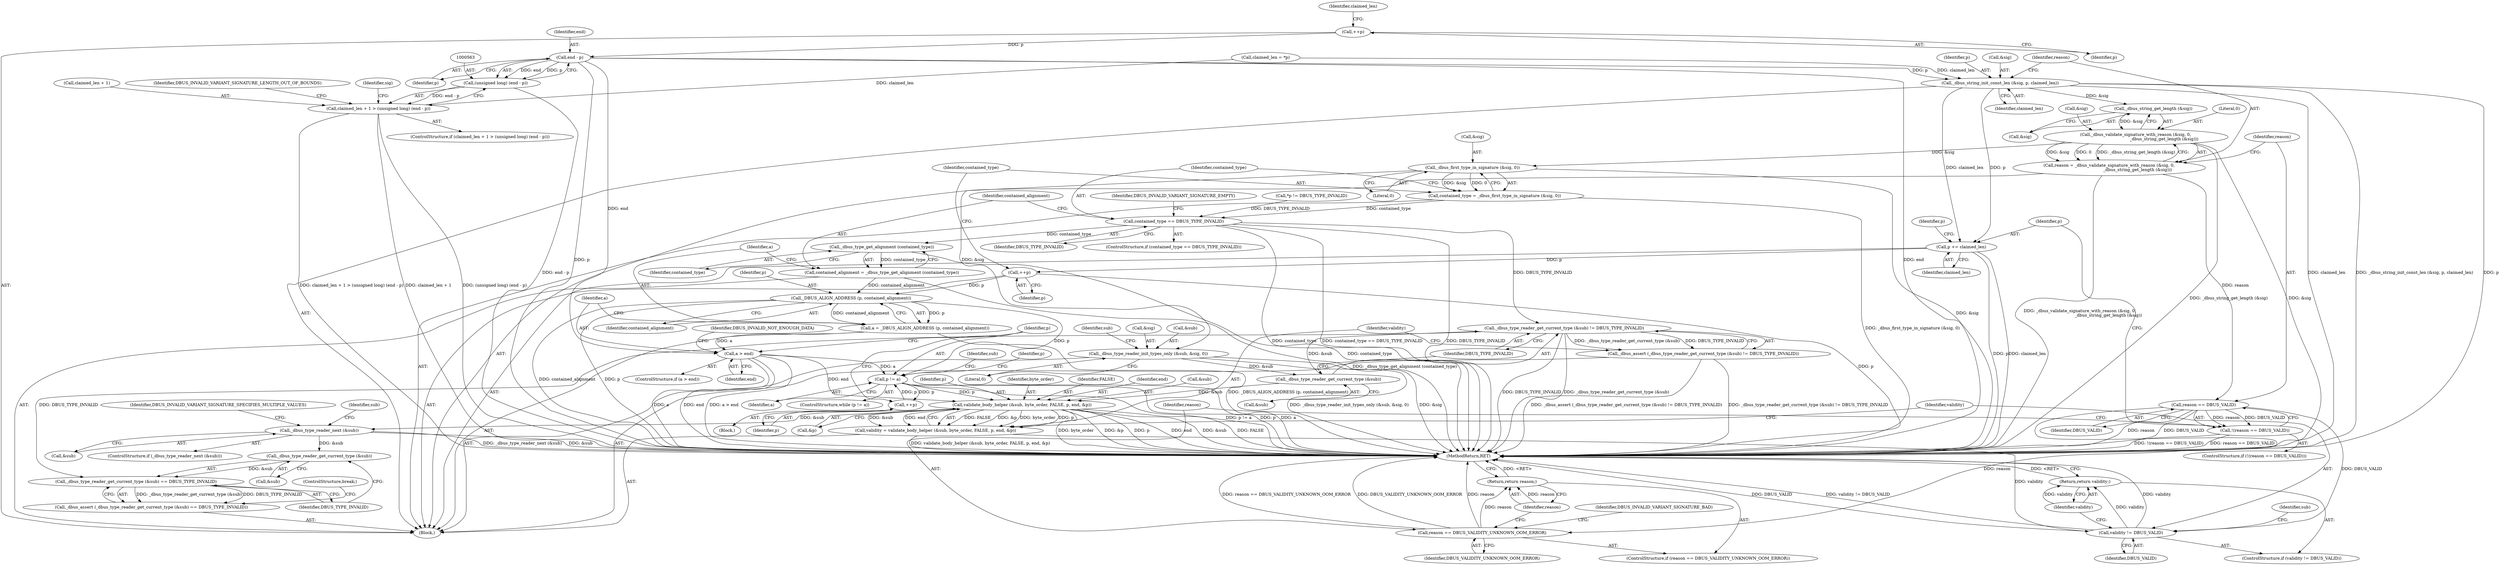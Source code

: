 digraph "0_dbus_7d65a3a6ed8815e34a99c680ac3869fde49dbbd4@pointer" {
"1000564" [label="(Call,end - p)"];
"1000555" [label="(Call,++p)"];
"1000562" [label="(Call,(unsigned long) (end - p))"];
"1000558" [label="(Call,claimed_len + 1 > (unsigned long) (end - p))"];
"1000569" [label="(Call,_dbus_string_init_const_len (&sig, p, claimed_len))"];
"1000580" [label="(Call,_dbus_string_get_length (&sig))"];
"1000576" [label="(Call,_dbus_validate_signature_with_reason (&sig, 0,\n                                           _dbus_string_get_length (&sig)))"];
"1000574" [label="(Call,reason = _dbus_validate_signature_with_reason (&sig, 0,\n                                           _dbus_string_get_length (&sig)))"];
"1000585" [label="(Call,reason == DBUS_VALID)"];
"1000584" [label="(Call,!(reason == DBUS_VALID))"];
"1000590" [label="(Call,reason == DBUS_VALIDITY_UNKNOWN_OOM_ERROR)"];
"1000593" [label="(Return,return reason;)"];
"1000675" [label="(Call,validity != DBUS_VALID)"];
"1000678" [label="(Return,return validity;)"];
"1000612" [label="(Call,_dbus_first_type_in_signature (&sig, 0))"];
"1000610" [label="(Call,contained_type = _dbus_first_type_in_signature (&sig, 0))"];
"1000617" [label="(Call,contained_type == DBUS_TYPE_INVALID)"];
"1000624" [label="(Call,_dbus_type_get_alignment (contained_type))"];
"1000622" [label="(Call,contained_alignment = _dbus_type_get_alignment (contained_type))"];
"1000628" [label="(Call,_DBUS_ALIGN_ADDRESS (p, contained_alignment))"];
"1000626" [label="(Call,a = _DBUS_ALIGN_ADDRESS (p, contained_alignment))"];
"1000632" [label="(Call,a > end)"];
"1000638" [label="(Call,p != a)"];
"1000649" [label="(Call,++p)"];
"1000665" [label="(Call,validate_body_helper (&sub, byte_order, FALSE, p, end, &p))"];
"1000663" [label="(Call,validity = validate_body_helper (&sub, byte_order, FALSE, p, end, &p))"];
"1000681" [label="(Call,_dbus_type_reader_next (&sub))"];
"1000688" [label="(Call,_dbus_type_reader_get_current_type (&sub))"];
"1000687" [label="(Call,_dbus_type_reader_get_current_type (&sub) == DBUS_TYPE_INVALID)"];
"1000686" [label="(Call,_dbus_assert (_dbus_type_reader_get_current_type (&sub) == DBUS_TYPE_INVALID))"];
"1000658" [label="(Call,_dbus_type_reader_get_current_type (&sub) != DBUS_TYPE_INVALID)"];
"1000657" [label="(Call,_dbus_assert (_dbus_type_reader_get_current_type (&sub) != DBUS_TYPE_INVALID))"];
"1000651" [label="(Call,_dbus_type_reader_init_types_only (&sub, &sig, 0))"];
"1000659" [label="(Call,_dbus_type_reader_get_current_type (&sub))"];
"1000598" [label="(Call,p += claimed_len)"];
"1000608" [label="(Call,++p)"];
"1000625" [label="(Identifier,contained_type)"];
"1000690" [label="(Identifier,sub)"];
"1000587" [label="(Identifier,DBUS_VALID)"];
"1000577" [label="(Call,&sig)"];
"1000623" [label="(Identifier,contained_alignment)"];
"1000670" [label="(Identifier,p)"];
"1000613" [label="(Call,&sig)"];
"1000576" [label="(Call,_dbus_validate_signature_with_reason (&sig, 0,\n                                           _dbus_string_get_length (&sig)))"];
"1000692" [label="(ControlStructure,break;)"];
"1000589" [label="(ControlStructure,if (reason == DBUS_VALIDITY_UNKNOWN_OOM_ERROR))"];
"1000585" [label="(Call,reason == DBUS_VALID)"];
"1000631" [label="(ControlStructure,if (a > end))"];
"1000680" [label="(ControlStructure,if (_dbus_type_reader_next (&sub)))"];
"1000571" [label="(Identifier,sig)"];
"1000656" [label="(Literal,0)"];
"1000753" [label="(MethodReturn,RET)"];
"1000612" [label="(Call,_dbus_first_type_in_signature (&sig, 0))"];
"1000685" [label="(Identifier,DBUS_INVALID_VARIANT_SIGNATURE_SPECIFIES_MULTIPLE_VALUES)"];
"1000636" [label="(Identifier,DBUS_INVALID_NOT_ENOUGH_DATA)"];
"1000678" [label="(Return,return validity;)"];
"1000689" [label="(Call,&sub)"];
"1000663" [label="(Call,validity = validate_body_helper (&sub, byte_order, FALSE, p, end, &p))"];
"1000665" [label="(Call,validate_body_helper (&sub, byte_order, FALSE, p, end, &p))"];
"1000632" [label="(Call,a > end)"];
"1000683" [label="(Identifier,sub)"];
"1000604" [label="(Identifier,p)"];
"1000688" [label="(Call,_dbus_type_reader_get_current_type (&sub))"];
"1000622" [label="(Call,contained_alignment = _dbus_type_get_alignment (contained_type))"];
"1000659" [label="(Call,_dbus_type_reader_get_current_type (&sub))"];
"1000556" [label="(Identifier,p)"];
"1000611" [label="(Identifier,contained_type)"];
"1000543" [label="(Block,)"];
"1000617" [label="(Call,contained_type == DBUS_TYPE_INVALID)"];
"1000570" [label="(Call,&sig)"];
"1000676" [label="(Identifier,validity)"];
"1000640" [label="(Identifier,a)"];
"1000586" [label="(Identifier,reason)"];
"1000559" [label="(Call,claimed_len + 1)"];
"1000662" [label="(Identifier,DBUS_TYPE_INVALID)"];
"1000584" [label="(Call,!(reason == DBUS_VALID))"];
"1000566" [label="(Identifier,p)"];
"1000621" [label="(Identifier,DBUS_INVALID_VARIANT_SIGNATURE_EMPTY)"];
"1000555" [label="(Call,++p)"];
"1000653" [label="(Identifier,sub)"];
"1000560" [label="(Identifier,claimed_len)"];
"1000649" [label="(Call,++p)"];
"1000575" [label="(Identifier,reason)"];
"1000572" [label="(Identifier,p)"];
"1000619" [label="(Identifier,DBUS_TYPE_INVALID)"];
"1000624" [label="(Call,_dbus_type_get_alignment (contained_type))"];
"1000609" [label="(Identifier,p)"];
"1000668" [label="(Identifier,byte_order)"];
"1000597" [label="(Identifier,DBUS_INVALID_VARIANT_SIGNATURE_BAD)"];
"1000661" [label="(Identifier,sub)"];
"1000590" [label="(Call,reason == DBUS_VALIDITY_UNKNOWN_OOM_ERROR)"];
"1000679" [label="(Identifier,validity)"];
"1000579" [label="(Literal,0)"];
"1000557" [label="(ControlStructure,if (claimed_len + 1 > (unsigned long) (end - p)))"];
"1000691" [label="(Identifier,DBUS_TYPE_INVALID)"];
"1000674" [label="(ControlStructure,if (validity != DBUS_VALID))"];
"1000682" [label="(Call,&sub)"];
"1000580" [label="(Call,_dbus_string_get_length (&sig))"];
"1000574" [label="(Call,reason = _dbus_validate_signature_with_reason (&sig, 0,\n                                           _dbus_string_get_length (&sig)))"];
"1000681" [label="(Call,_dbus_type_reader_next (&sub))"];
"1000687" [label="(Call,_dbus_type_reader_get_current_type (&sub) == DBUS_TYPE_INVALID)"];
"1000599" [label="(Identifier,p)"];
"1000610" [label="(Call,contained_type = _dbus_first_type_in_signature (&sig, 0))"];
"1000657" [label="(Call,_dbus_assert (_dbus_type_reader_get_current_type (&sub) != DBUS_TYPE_INVALID))"];
"1000562" [label="(Call,(unsigned long) (end - p))"];
"1000669" [label="(Identifier,FALSE)"];
"1000664" [label="(Identifier,validity)"];
"1000551" [label="(Call,claimed_len = *p)"];
"1000671" [label="(Identifier,end)"];
"1000615" [label="(Literal,0)"];
"1000672" [label="(Call,&p)"];
"1000564" [label="(Call,end - p)"];
"1000602" [label="(Call,*p != DBUS_TYPE_INVALID)"];
"1000594" [label="(Identifier,reason)"];
"1000645" [label="(Identifier,p)"];
"1000634" [label="(Identifier,end)"];
"1000660" [label="(Call,&sub)"];
"1000573" [label="(Identifier,claimed_len)"];
"1000600" [label="(Identifier,claimed_len)"];
"1000583" [label="(ControlStructure,if (!(reason == DBUS_VALID)))"];
"1000629" [label="(Identifier,p)"];
"1000581" [label="(Call,&sig)"];
"1000686" [label="(Call,_dbus_assert (_dbus_type_reader_get_current_type (&sub) == DBUS_TYPE_INVALID))"];
"1000654" [label="(Call,&sig)"];
"1000565" [label="(Identifier,end)"];
"1000591" [label="(Identifier,reason)"];
"1000641" [label="(Block,)"];
"1000598" [label="(Call,p += claimed_len)"];
"1000618" [label="(Identifier,contained_type)"];
"1000630" [label="(Identifier,contained_alignment)"];
"1000627" [label="(Identifier,a)"];
"1000666" [label="(Call,&sub)"];
"1000652" [label="(Call,&sub)"];
"1000558" [label="(Call,claimed_len + 1 > (unsigned long) (end - p))"];
"1000616" [label="(ControlStructure,if (contained_type == DBUS_TYPE_INVALID))"];
"1000637" [label="(ControlStructure,while (p != a))"];
"1000675" [label="(Call,validity != DBUS_VALID)"];
"1000569" [label="(Call,_dbus_string_init_const_len (&sig, p, claimed_len))"];
"1000568" [label="(Identifier,DBUS_INVALID_VARIANT_SIGNATURE_LENGTH_OUT_OF_BOUNDS)"];
"1000651" [label="(Call,_dbus_type_reader_init_types_only (&sub, &sig, 0))"];
"1000608" [label="(Call,++p)"];
"1000592" [label="(Identifier,DBUS_VALIDITY_UNKNOWN_OOM_ERROR)"];
"1000633" [label="(Identifier,a)"];
"1000628" [label="(Call,_DBUS_ALIGN_ADDRESS (p, contained_alignment))"];
"1000593" [label="(Return,return reason;)"];
"1000677" [label="(Identifier,DBUS_VALID)"];
"1000639" [label="(Identifier,p)"];
"1000650" [label="(Identifier,p)"];
"1000658" [label="(Call,_dbus_type_reader_get_current_type (&sub) != DBUS_TYPE_INVALID)"];
"1000638" [label="(Call,p != a)"];
"1000626" [label="(Call,a = _DBUS_ALIGN_ADDRESS (p, contained_alignment))"];
"1000564" -> "1000562"  [label="AST: "];
"1000564" -> "1000566"  [label="CFG: "];
"1000565" -> "1000564"  [label="AST: "];
"1000566" -> "1000564"  [label="AST: "];
"1000562" -> "1000564"  [label="CFG: "];
"1000564" -> "1000753"  [label="DDG: p"];
"1000564" -> "1000753"  [label="DDG: end"];
"1000564" -> "1000562"  [label="DDG: end"];
"1000564" -> "1000562"  [label="DDG: p"];
"1000555" -> "1000564"  [label="DDG: p"];
"1000564" -> "1000569"  [label="DDG: p"];
"1000564" -> "1000632"  [label="DDG: end"];
"1000555" -> "1000543"  [label="AST: "];
"1000555" -> "1000556"  [label="CFG: "];
"1000556" -> "1000555"  [label="AST: "];
"1000560" -> "1000555"  [label="CFG: "];
"1000562" -> "1000558"  [label="AST: "];
"1000563" -> "1000562"  [label="AST: "];
"1000558" -> "1000562"  [label="CFG: "];
"1000562" -> "1000753"  [label="DDG: end - p"];
"1000562" -> "1000558"  [label="DDG: end - p"];
"1000558" -> "1000557"  [label="AST: "];
"1000559" -> "1000558"  [label="AST: "];
"1000568" -> "1000558"  [label="CFG: "];
"1000571" -> "1000558"  [label="CFG: "];
"1000558" -> "1000753"  [label="DDG: (unsigned long) (end - p)"];
"1000558" -> "1000753"  [label="DDG: claimed_len + 1 > (unsigned long) (end - p)"];
"1000558" -> "1000753"  [label="DDG: claimed_len + 1"];
"1000551" -> "1000558"  [label="DDG: claimed_len"];
"1000569" -> "1000543"  [label="AST: "];
"1000569" -> "1000573"  [label="CFG: "];
"1000570" -> "1000569"  [label="AST: "];
"1000572" -> "1000569"  [label="AST: "];
"1000573" -> "1000569"  [label="AST: "];
"1000575" -> "1000569"  [label="CFG: "];
"1000569" -> "1000753"  [label="DDG: _dbus_string_init_const_len (&sig, p, claimed_len)"];
"1000569" -> "1000753"  [label="DDG: p"];
"1000569" -> "1000753"  [label="DDG: claimed_len"];
"1000551" -> "1000569"  [label="DDG: claimed_len"];
"1000569" -> "1000580"  [label="DDG: &sig"];
"1000569" -> "1000598"  [label="DDG: claimed_len"];
"1000569" -> "1000598"  [label="DDG: p"];
"1000580" -> "1000576"  [label="AST: "];
"1000580" -> "1000581"  [label="CFG: "];
"1000581" -> "1000580"  [label="AST: "];
"1000576" -> "1000580"  [label="CFG: "];
"1000580" -> "1000576"  [label="DDG: &sig"];
"1000576" -> "1000574"  [label="AST: "];
"1000577" -> "1000576"  [label="AST: "];
"1000579" -> "1000576"  [label="AST: "];
"1000574" -> "1000576"  [label="CFG: "];
"1000576" -> "1000753"  [label="DDG: _dbus_string_get_length (&sig)"];
"1000576" -> "1000753"  [label="DDG: &sig"];
"1000576" -> "1000574"  [label="DDG: &sig"];
"1000576" -> "1000574"  [label="DDG: 0"];
"1000576" -> "1000574"  [label="DDG: _dbus_string_get_length (&sig)"];
"1000576" -> "1000612"  [label="DDG: &sig"];
"1000574" -> "1000543"  [label="AST: "];
"1000575" -> "1000574"  [label="AST: "];
"1000586" -> "1000574"  [label="CFG: "];
"1000574" -> "1000753"  [label="DDG: _dbus_validate_signature_with_reason (&sig, 0,\n                                           _dbus_string_get_length (&sig))"];
"1000574" -> "1000585"  [label="DDG: reason"];
"1000585" -> "1000584"  [label="AST: "];
"1000585" -> "1000587"  [label="CFG: "];
"1000586" -> "1000585"  [label="AST: "];
"1000587" -> "1000585"  [label="AST: "];
"1000584" -> "1000585"  [label="CFG: "];
"1000585" -> "1000753"  [label="DDG: reason"];
"1000585" -> "1000753"  [label="DDG: DBUS_VALID"];
"1000585" -> "1000584"  [label="DDG: reason"];
"1000585" -> "1000584"  [label="DDG: DBUS_VALID"];
"1000585" -> "1000590"  [label="DDG: reason"];
"1000585" -> "1000675"  [label="DDG: DBUS_VALID"];
"1000584" -> "1000583"  [label="AST: "];
"1000591" -> "1000584"  [label="CFG: "];
"1000599" -> "1000584"  [label="CFG: "];
"1000584" -> "1000753"  [label="DDG: !(reason == DBUS_VALID)"];
"1000584" -> "1000753"  [label="DDG: reason == DBUS_VALID"];
"1000590" -> "1000589"  [label="AST: "];
"1000590" -> "1000592"  [label="CFG: "];
"1000591" -> "1000590"  [label="AST: "];
"1000592" -> "1000590"  [label="AST: "];
"1000594" -> "1000590"  [label="CFG: "];
"1000597" -> "1000590"  [label="CFG: "];
"1000590" -> "1000753"  [label="DDG: reason == DBUS_VALIDITY_UNKNOWN_OOM_ERROR"];
"1000590" -> "1000753"  [label="DDG: DBUS_VALIDITY_UNKNOWN_OOM_ERROR"];
"1000590" -> "1000753"  [label="DDG: reason"];
"1000590" -> "1000593"  [label="DDG: reason"];
"1000593" -> "1000589"  [label="AST: "];
"1000593" -> "1000594"  [label="CFG: "];
"1000594" -> "1000593"  [label="AST: "];
"1000753" -> "1000593"  [label="CFG: "];
"1000593" -> "1000753"  [label="DDG: <RET>"];
"1000594" -> "1000593"  [label="DDG: reason"];
"1000675" -> "1000674"  [label="AST: "];
"1000675" -> "1000677"  [label="CFG: "];
"1000676" -> "1000675"  [label="AST: "];
"1000677" -> "1000675"  [label="AST: "];
"1000679" -> "1000675"  [label="CFG: "];
"1000683" -> "1000675"  [label="CFG: "];
"1000675" -> "1000753"  [label="DDG: validity"];
"1000675" -> "1000753"  [label="DDG: DBUS_VALID"];
"1000675" -> "1000753"  [label="DDG: validity != DBUS_VALID"];
"1000663" -> "1000675"  [label="DDG: validity"];
"1000675" -> "1000678"  [label="DDG: validity"];
"1000678" -> "1000674"  [label="AST: "];
"1000678" -> "1000679"  [label="CFG: "];
"1000679" -> "1000678"  [label="AST: "];
"1000753" -> "1000678"  [label="CFG: "];
"1000678" -> "1000753"  [label="DDG: <RET>"];
"1000679" -> "1000678"  [label="DDG: validity"];
"1000612" -> "1000610"  [label="AST: "];
"1000612" -> "1000615"  [label="CFG: "];
"1000613" -> "1000612"  [label="AST: "];
"1000615" -> "1000612"  [label="AST: "];
"1000610" -> "1000612"  [label="CFG: "];
"1000612" -> "1000753"  [label="DDG: &sig"];
"1000612" -> "1000610"  [label="DDG: &sig"];
"1000612" -> "1000610"  [label="DDG: 0"];
"1000612" -> "1000651"  [label="DDG: &sig"];
"1000610" -> "1000543"  [label="AST: "];
"1000611" -> "1000610"  [label="AST: "];
"1000618" -> "1000610"  [label="CFG: "];
"1000610" -> "1000753"  [label="DDG: _dbus_first_type_in_signature (&sig, 0)"];
"1000610" -> "1000617"  [label="DDG: contained_type"];
"1000617" -> "1000616"  [label="AST: "];
"1000617" -> "1000619"  [label="CFG: "];
"1000618" -> "1000617"  [label="AST: "];
"1000619" -> "1000617"  [label="AST: "];
"1000621" -> "1000617"  [label="CFG: "];
"1000623" -> "1000617"  [label="CFG: "];
"1000617" -> "1000753"  [label="DDG: contained_type"];
"1000617" -> "1000753"  [label="DDG: contained_type == DBUS_TYPE_INVALID"];
"1000617" -> "1000753"  [label="DDG: DBUS_TYPE_INVALID"];
"1000602" -> "1000617"  [label="DDG: DBUS_TYPE_INVALID"];
"1000617" -> "1000624"  [label="DDG: contained_type"];
"1000617" -> "1000658"  [label="DDG: DBUS_TYPE_INVALID"];
"1000624" -> "1000622"  [label="AST: "];
"1000624" -> "1000625"  [label="CFG: "];
"1000625" -> "1000624"  [label="AST: "];
"1000622" -> "1000624"  [label="CFG: "];
"1000624" -> "1000753"  [label="DDG: contained_type"];
"1000624" -> "1000622"  [label="DDG: contained_type"];
"1000622" -> "1000543"  [label="AST: "];
"1000623" -> "1000622"  [label="AST: "];
"1000627" -> "1000622"  [label="CFG: "];
"1000622" -> "1000753"  [label="DDG: _dbus_type_get_alignment (contained_type)"];
"1000622" -> "1000628"  [label="DDG: contained_alignment"];
"1000628" -> "1000626"  [label="AST: "];
"1000628" -> "1000630"  [label="CFG: "];
"1000629" -> "1000628"  [label="AST: "];
"1000630" -> "1000628"  [label="AST: "];
"1000626" -> "1000628"  [label="CFG: "];
"1000628" -> "1000753"  [label="DDG: contained_alignment"];
"1000628" -> "1000753"  [label="DDG: p"];
"1000628" -> "1000626"  [label="DDG: p"];
"1000628" -> "1000626"  [label="DDG: contained_alignment"];
"1000608" -> "1000628"  [label="DDG: p"];
"1000628" -> "1000638"  [label="DDG: p"];
"1000626" -> "1000543"  [label="AST: "];
"1000627" -> "1000626"  [label="AST: "];
"1000633" -> "1000626"  [label="CFG: "];
"1000626" -> "1000753"  [label="DDG: _DBUS_ALIGN_ADDRESS (p, contained_alignment)"];
"1000626" -> "1000632"  [label="DDG: a"];
"1000632" -> "1000631"  [label="AST: "];
"1000632" -> "1000634"  [label="CFG: "];
"1000633" -> "1000632"  [label="AST: "];
"1000634" -> "1000632"  [label="AST: "];
"1000636" -> "1000632"  [label="CFG: "];
"1000639" -> "1000632"  [label="CFG: "];
"1000632" -> "1000753"  [label="DDG: a > end"];
"1000632" -> "1000753"  [label="DDG: a"];
"1000632" -> "1000753"  [label="DDG: end"];
"1000632" -> "1000638"  [label="DDG: a"];
"1000632" -> "1000665"  [label="DDG: end"];
"1000638" -> "1000637"  [label="AST: "];
"1000638" -> "1000640"  [label="CFG: "];
"1000639" -> "1000638"  [label="AST: "];
"1000640" -> "1000638"  [label="AST: "];
"1000645" -> "1000638"  [label="CFG: "];
"1000653" -> "1000638"  [label="CFG: "];
"1000638" -> "1000753"  [label="DDG: p != a"];
"1000638" -> "1000753"  [label="DDG: p"];
"1000638" -> "1000753"  [label="DDG: a"];
"1000649" -> "1000638"  [label="DDG: p"];
"1000638" -> "1000649"  [label="DDG: p"];
"1000638" -> "1000665"  [label="DDG: p"];
"1000649" -> "1000641"  [label="AST: "];
"1000649" -> "1000650"  [label="CFG: "];
"1000650" -> "1000649"  [label="AST: "];
"1000639" -> "1000649"  [label="CFG: "];
"1000665" -> "1000663"  [label="AST: "];
"1000665" -> "1000672"  [label="CFG: "];
"1000666" -> "1000665"  [label="AST: "];
"1000668" -> "1000665"  [label="AST: "];
"1000669" -> "1000665"  [label="AST: "];
"1000670" -> "1000665"  [label="AST: "];
"1000671" -> "1000665"  [label="AST: "];
"1000672" -> "1000665"  [label="AST: "];
"1000663" -> "1000665"  [label="CFG: "];
"1000665" -> "1000753"  [label="DDG: byte_order"];
"1000665" -> "1000753"  [label="DDG: &p"];
"1000665" -> "1000753"  [label="DDG: p"];
"1000665" -> "1000753"  [label="DDG: end"];
"1000665" -> "1000753"  [label="DDG: &sub"];
"1000665" -> "1000753"  [label="DDG: FALSE"];
"1000665" -> "1000663"  [label="DDG: FALSE"];
"1000665" -> "1000663"  [label="DDG: &p"];
"1000665" -> "1000663"  [label="DDG: byte_order"];
"1000665" -> "1000663"  [label="DDG: p"];
"1000665" -> "1000663"  [label="DDG: &sub"];
"1000665" -> "1000663"  [label="DDG: end"];
"1000659" -> "1000665"  [label="DDG: &sub"];
"1000665" -> "1000681"  [label="DDG: &sub"];
"1000663" -> "1000543"  [label="AST: "];
"1000664" -> "1000663"  [label="AST: "];
"1000676" -> "1000663"  [label="CFG: "];
"1000663" -> "1000753"  [label="DDG: validate_body_helper (&sub, byte_order, FALSE, p, end, &p)"];
"1000681" -> "1000680"  [label="AST: "];
"1000681" -> "1000682"  [label="CFG: "];
"1000682" -> "1000681"  [label="AST: "];
"1000685" -> "1000681"  [label="CFG: "];
"1000690" -> "1000681"  [label="CFG: "];
"1000681" -> "1000753"  [label="DDG: _dbus_type_reader_next (&sub)"];
"1000681" -> "1000753"  [label="DDG: &sub"];
"1000681" -> "1000688"  [label="DDG: &sub"];
"1000688" -> "1000687"  [label="AST: "];
"1000688" -> "1000689"  [label="CFG: "];
"1000689" -> "1000688"  [label="AST: "];
"1000691" -> "1000688"  [label="CFG: "];
"1000688" -> "1000687"  [label="DDG: &sub"];
"1000687" -> "1000686"  [label="AST: "];
"1000687" -> "1000691"  [label="CFG: "];
"1000691" -> "1000687"  [label="AST: "];
"1000686" -> "1000687"  [label="CFG: "];
"1000687" -> "1000686"  [label="DDG: _dbus_type_reader_get_current_type (&sub)"];
"1000687" -> "1000686"  [label="DDG: DBUS_TYPE_INVALID"];
"1000658" -> "1000687"  [label="DDG: DBUS_TYPE_INVALID"];
"1000686" -> "1000543"  [label="AST: "];
"1000692" -> "1000686"  [label="CFG: "];
"1000658" -> "1000657"  [label="AST: "];
"1000658" -> "1000662"  [label="CFG: "];
"1000659" -> "1000658"  [label="AST: "];
"1000662" -> "1000658"  [label="AST: "];
"1000657" -> "1000658"  [label="CFG: "];
"1000658" -> "1000753"  [label="DDG: DBUS_TYPE_INVALID"];
"1000658" -> "1000753"  [label="DDG: _dbus_type_reader_get_current_type (&sub)"];
"1000658" -> "1000657"  [label="DDG: _dbus_type_reader_get_current_type (&sub)"];
"1000658" -> "1000657"  [label="DDG: DBUS_TYPE_INVALID"];
"1000659" -> "1000658"  [label="DDG: &sub"];
"1000657" -> "1000543"  [label="AST: "];
"1000664" -> "1000657"  [label="CFG: "];
"1000657" -> "1000753"  [label="DDG: _dbus_type_reader_get_current_type (&sub) != DBUS_TYPE_INVALID"];
"1000657" -> "1000753"  [label="DDG: _dbus_assert (_dbus_type_reader_get_current_type (&sub) != DBUS_TYPE_INVALID)"];
"1000651" -> "1000543"  [label="AST: "];
"1000651" -> "1000656"  [label="CFG: "];
"1000652" -> "1000651"  [label="AST: "];
"1000654" -> "1000651"  [label="AST: "];
"1000656" -> "1000651"  [label="AST: "];
"1000661" -> "1000651"  [label="CFG: "];
"1000651" -> "1000753"  [label="DDG: _dbus_type_reader_init_types_only (&sub, &sig, 0)"];
"1000651" -> "1000753"  [label="DDG: &sig"];
"1000651" -> "1000659"  [label="DDG: &sub"];
"1000659" -> "1000660"  [label="CFG: "];
"1000660" -> "1000659"  [label="AST: "];
"1000662" -> "1000659"  [label="CFG: "];
"1000598" -> "1000543"  [label="AST: "];
"1000598" -> "1000600"  [label="CFG: "];
"1000599" -> "1000598"  [label="AST: "];
"1000600" -> "1000598"  [label="AST: "];
"1000604" -> "1000598"  [label="CFG: "];
"1000598" -> "1000753"  [label="DDG: p"];
"1000598" -> "1000753"  [label="DDG: claimed_len"];
"1000598" -> "1000608"  [label="DDG: p"];
"1000608" -> "1000543"  [label="AST: "];
"1000608" -> "1000609"  [label="CFG: "];
"1000609" -> "1000608"  [label="AST: "];
"1000611" -> "1000608"  [label="CFG: "];
"1000608" -> "1000753"  [label="DDG: p"];
}
